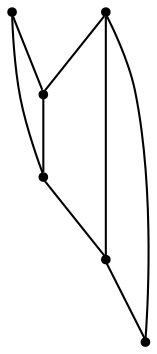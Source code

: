graph {
  node [shape=point,comment="{\"directed\":false,\"doi\":\"10.1007/978-3-540-24595-7_34\",\"figure\":\"4 (2)\"}"]

  v0 [pos="1509.5016397165698,1589.4070095486113"]
  v1 [pos="1346.671293604651,1445.3902350531685"]
  v2 [pos="1352.7193495639535,1657.3090659247505"]
  v3 [pos="1164.829156068314,1445.3902350531682"]
  v4 [pos="1151.5891851380813,1657.3090659247505"]
  v5 [pos="995.0434343204942,1541.602749294705"]

  v0 -- v2 [id="-1",pos="1509.5016397165698,1589.4070095486113 1497.3884300939517,1649.2324656965595 1460.2721803192755,1692.7694108751084 1416.3551235465115,1692.7694108751086 1392.0255450581394,1692.7694108751086 1369.7798146802324,1679.402838812934 1352.7193495639535,1657.3090659247505"]
  v0 -- v1 [id="-3",pos="1509.5016397165698,1589.4070095486113 1512.2179629525363,1576.0209471224744 1513.6773800872093,1561.8044868130837 1513.6773800872093,1547.0777299669055 1513.6773800872093,1466.6153377956814 1470.1109011627907,1401.3860490587024 1416.3551235465115,1401.3860490587024 1389.0375726744187,1401.3860490587024 1364.3454033430232,1418.2485368516711 1346.671293604651,1445.3902350531685"]
  v1 -- v2 [id="-4",pos="1346.671293604651,1445.3902350531685 1329.77688237127,1471.5796919465286 1319.3662063953489,1507.2694117159701 1319.3662063953489,1546.598603990343 1319.3662063953489,1590.7385112881896 1332.4781300703353,1630.293353134547 1352.7193495639535,1657.3090659247505"]
  v3 -- v1 [id="-7",pos="1164.829156068314,1445.3902350531682 1346.671293604651,1445.3902350531685 1346.671293604651,1445.3902350531685 1346.671293604651,1445.3902350531685"]
  v2 -- v4 [id="-8",pos="1352.7193495639535,1657.3090659247505 1151.5891851380813,1657.3090659247505 1151.5891851380813,1657.3090659247505 1151.5891851380813,1657.3090659247505"]
  v3 -- v5 [id="-9",pos="1164.829156068314,1445.3902350531682 1147.4289684891955,1414.9191311782347 1121.379492933405,1395.9111955430772 1092.3656431686047,1395.9111955430774 1038.6139989098838,1395.9111955430774 995.0434502180233,1461.1402299669055 995.0434343204942,1541.602749294705"]
  v3 -- v4 [id="-10",pos="1164.829156068314,1445.3902350531682 1180.4601679693305,1470.773833958829 1189.6878997093022,1504.5753101842406 1189.6878997093022,1541.602749294705 1189.6878997093022,1588.7568514715892 1174.7225603953495,1630.6791992403932 1151.5891851380813,1657.3090659247505"]
  v4 -- v5 [id="-11",pos="1151.5891851380813,1657.3090659247505 1135.1278343023255,1676.4028337266711 1114.4698219476743,1687.769487169054 1092.0365007267442,1687.769487169054 1038.284792877907,1687.769487169054 994.7141805959302,1622.5403255886504 995.0434343204942,1541.602749294705"]
}